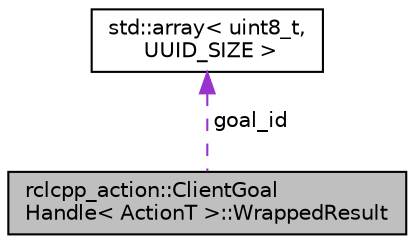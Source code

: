 digraph "rclcpp_action::ClientGoalHandle&lt; ActionT &gt;::WrappedResult"
{
  edge [fontname="Helvetica",fontsize="10",labelfontname="Helvetica",labelfontsize="10"];
  node [fontname="Helvetica",fontsize="10",shape=record];
  Node1 [label="rclcpp_action::ClientGoal\lHandle\< ActionT \>::WrappedResult",height=0.2,width=0.4,color="black", fillcolor="grey75", style="filled", fontcolor="black"];
  Node2 -> Node1 [dir="back",color="darkorchid3",fontsize="10",style="dashed",label=" goal_id" ,fontname="Helvetica"];
  Node2 [label="std::array\< uint8_t,\l UUID_SIZE \>",height=0.2,width=0.4,color="black", fillcolor="white", style="filled",URL="/tmp/tmp.Txb212H7Lz/doxygen_tag_files/cppreference-doxygen-web.tag.xml$cpp/container/array.html"];
}
